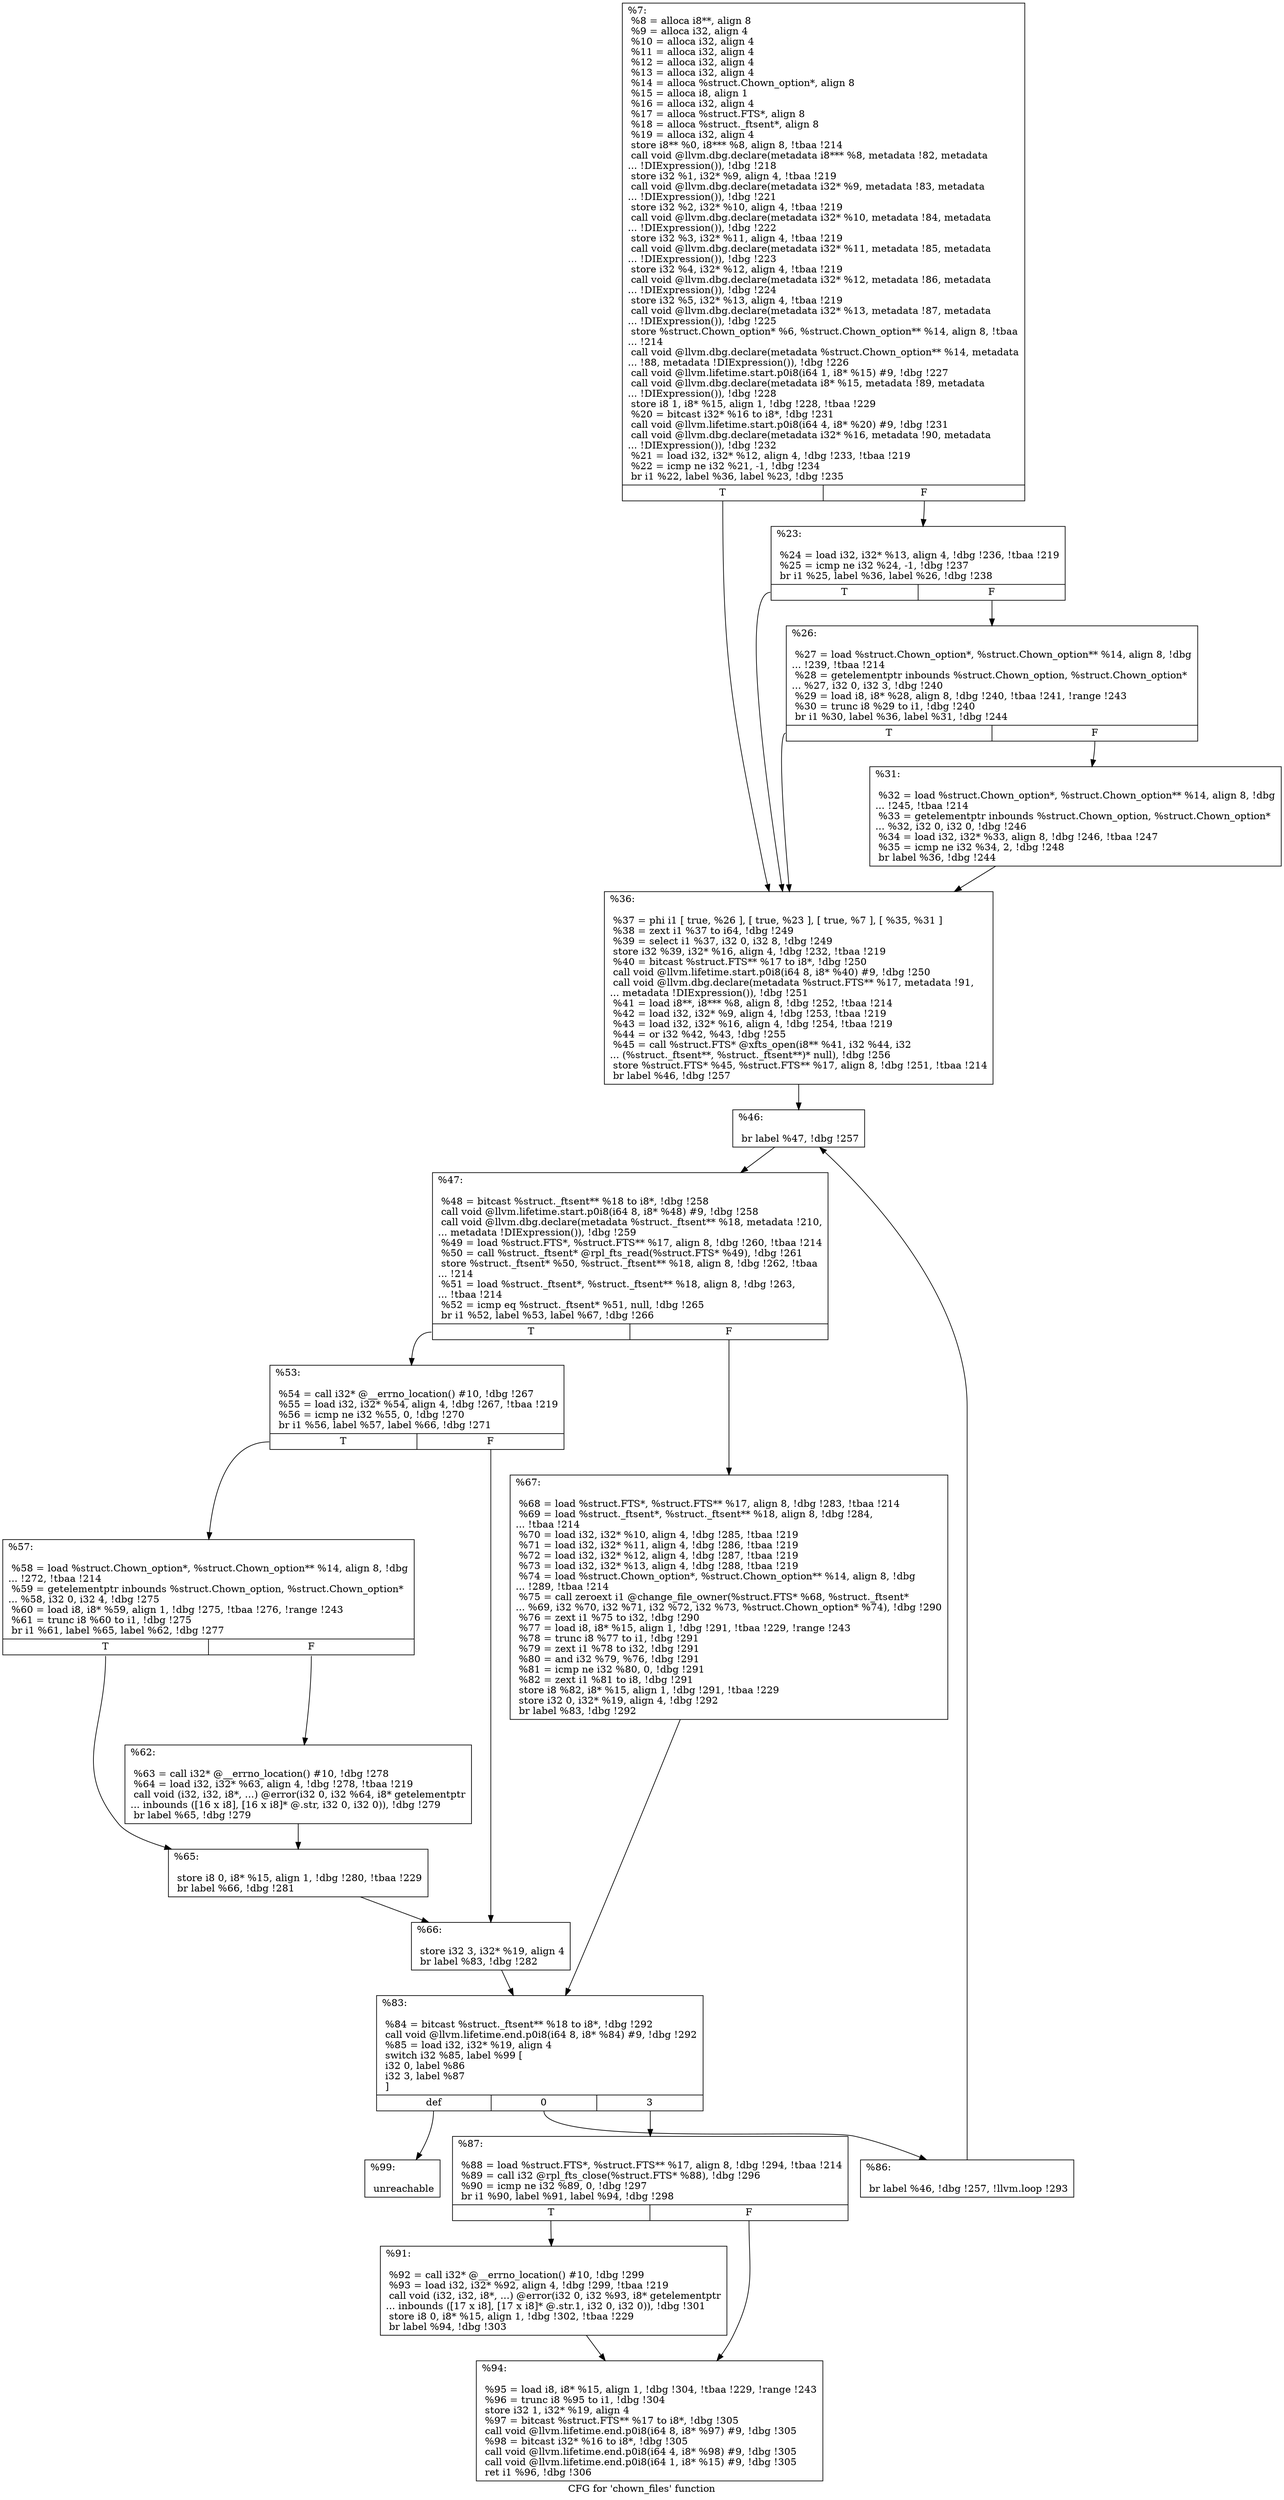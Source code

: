 digraph "CFG for 'chown_files' function" {
	label="CFG for 'chown_files' function";

	Node0x1433b60 [shape=record,label="{%7:\l  %8 = alloca i8**, align 8\l  %9 = alloca i32, align 4\l  %10 = alloca i32, align 4\l  %11 = alloca i32, align 4\l  %12 = alloca i32, align 4\l  %13 = alloca i32, align 4\l  %14 = alloca %struct.Chown_option*, align 8\l  %15 = alloca i8, align 1\l  %16 = alloca i32, align 4\l  %17 = alloca %struct.FTS*, align 8\l  %18 = alloca %struct._ftsent*, align 8\l  %19 = alloca i32, align 4\l  store i8** %0, i8*** %8, align 8, !tbaa !214\l  call void @llvm.dbg.declare(metadata i8*** %8, metadata !82, metadata\l... !DIExpression()), !dbg !218\l  store i32 %1, i32* %9, align 4, !tbaa !219\l  call void @llvm.dbg.declare(metadata i32* %9, metadata !83, metadata\l... !DIExpression()), !dbg !221\l  store i32 %2, i32* %10, align 4, !tbaa !219\l  call void @llvm.dbg.declare(metadata i32* %10, metadata !84, metadata\l... !DIExpression()), !dbg !222\l  store i32 %3, i32* %11, align 4, !tbaa !219\l  call void @llvm.dbg.declare(metadata i32* %11, metadata !85, metadata\l... !DIExpression()), !dbg !223\l  store i32 %4, i32* %12, align 4, !tbaa !219\l  call void @llvm.dbg.declare(metadata i32* %12, metadata !86, metadata\l... !DIExpression()), !dbg !224\l  store i32 %5, i32* %13, align 4, !tbaa !219\l  call void @llvm.dbg.declare(metadata i32* %13, metadata !87, metadata\l... !DIExpression()), !dbg !225\l  store %struct.Chown_option* %6, %struct.Chown_option** %14, align 8, !tbaa\l... !214\l  call void @llvm.dbg.declare(metadata %struct.Chown_option** %14, metadata\l... !88, metadata !DIExpression()), !dbg !226\l  call void @llvm.lifetime.start.p0i8(i64 1, i8* %15) #9, !dbg !227\l  call void @llvm.dbg.declare(metadata i8* %15, metadata !89, metadata\l... !DIExpression()), !dbg !228\l  store i8 1, i8* %15, align 1, !dbg !228, !tbaa !229\l  %20 = bitcast i32* %16 to i8*, !dbg !231\l  call void @llvm.lifetime.start.p0i8(i64 4, i8* %20) #9, !dbg !231\l  call void @llvm.dbg.declare(metadata i32* %16, metadata !90, metadata\l... !DIExpression()), !dbg !232\l  %21 = load i32, i32* %12, align 4, !dbg !233, !tbaa !219\l  %22 = icmp ne i32 %21, -1, !dbg !234\l  br i1 %22, label %36, label %23, !dbg !235\l|{<s0>T|<s1>F}}"];
	Node0x1433b60:s0 -> Node0x1433e60;
	Node0x1433b60:s1 -> Node0x1433d70;
	Node0x1433d70 [shape=record,label="{%23:\l\l  %24 = load i32, i32* %13, align 4, !dbg !236, !tbaa !219\l  %25 = icmp ne i32 %24, -1, !dbg !237\l  br i1 %25, label %36, label %26, !dbg !238\l|{<s0>T|<s1>F}}"];
	Node0x1433d70:s0 -> Node0x1433e60;
	Node0x1433d70:s1 -> Node0x1433dc0;
	Node0x1433dc0 [shape=record,label="{%26:\l\l  %27 = load %struct.Chown_option*, %struct.Chown_option** %14, align 8, !dbg\l... !239, !tbaa !214\l  %28 = getelementptr inbounds %struct.Chown_option, %struct.Chown_option*\l... %27, i32 0, i32 3, !dbg !240\l  %29 = load i8, i8* %28, align 8, !dbg !240, !tbaa !241, !range !243\l  %30 = trunc i8 %29 to i1, !dbg !240\l  br i1 %30, label %36, label %31, !dbg !244\l|{<s0>T|<s1>F}}"];
	Node0x1433dc0:s0 -> Node0x1433e60;
	Node0x1433dc0:s1 -> Node0x1433e10;
	Node0x1433e10 [shape=record,label="{%31:\l\l  %32 = load %struct.Chown_option*, %struct.Chown_option** %14, align 8, !dbg\l... !245, !tbaa !214\l  %33 = getelementptr inbounds %struct.Chown_option, %struct.Chown_option*\l... %32, i32 0, i32 0, !dbg !246\l  %34 = load i32, i32* %33, align 8, !dbg !246, !tbaa !247\l  %35 = icmp ne i32 %34, 2, !dbg !248\l  br label %36, !dbg !244\l}"];
	Node0x1433e10 -> Node0x1433e60;
	Node0x1433e60 [shape=record,label="{%36:\l\l  %37 = phi i1 [ true, %26 ], [ true, %23 ], [ true, %7 ], [ %35, %31 ]\l  %38 = zext i1 %37 to i64, !dbg !249\l  %39 = select i1 %37, i32 0, i32 8, !dbg !249\l  store i32 %39, i32* %16, align 4, !dbg !232, !tbaa !219\l  %40 = bitcast %struct.FTS** %17 to i8*, !dbg !250\l  call void @llvm.lifetime.start.p0i8(i64 8, i8* %40) #9, !dbg !250\l  call void @llvm.dbg.declare(metadata %struct.FTS** %17, metadata !91,\l... metadata !DIExpression()), !dbg !251\l  %41 = load i8**, i8*** %8, align 8, !dbg !252, !tbaa !214\l  %42 = load i32, i32* %9, align 4, !dbg !253, !tbaa !219\l  %43 = load i32, i32* %16, align 4, !dbg !254, !tbaa !219\l  %44 = or i32 %42, %43, !dbg !255\l  %45 = call %struct.FTS* @xfts_open(i8** %41, i32 %44, i32\l... (%struct._ftsent**, %struct._ftsent**)* null), !dbg !256\l  store %struct.FTS* %45, %struct.FTS** %17, align 8, !dbg !251, !tbaa !214\l  br label %46, !dbg !257\l}"];
	Node0x1433e60 -> Node0x1433eb0;
	Node0x1433eb0 [shape=record,label="{%46:\l\l  br label %47, !dbg !257\l}"];
	Node0x1433eb0 -> Node0x1433f00;
	Node0x1433f00 [shape=record,label="{%47:\l\l  %48 = bitcast %struct._ftsent** %18 to i8*, !dbg !258\l  call void @llvm.lifetime.start.p0i8(i64 8, i8* %48) #9, !dbg !258\l  call void @llvm.dbg.declare(metadata %struct._ftsent** %18, metadata !210,\l... metadata !DIExpression()), !dbg !259\l  %49 = load %struct.FTS*, %struct.FTS** %17, align 8, !dbg !260, !tbaa !214\l  %50 = call %struct._ftsent* @rpl_fts_read(%struct.FTS* %49), !dbg !261\l  store %struct._ftsent* %50, %struct._ftsent** %18, align 8, !dbg !262, !tbaa\l... !214\l  %51 = load %struct._ftsent*, %struct._ftsent** %18, align 8, !dbg !263,\l... !tbaa !214\l  %52 = icmp eq %struct._ftsent* %51, null, !dbg !265\l  br i1 %52, label %53, label %67, !dbg !266\l|{<s0>T|<s1>F}}"];
	Node0x1433f00:s0 -> Node0x1433f50;
	Node0x1433f00:s1 -> Node0x14340e0;
	Node0x1433f50 [shape=record,label="{%53:\l\l  %54 = call i32* @__errno_location() #10, !dbg !267\l  %55 = load i32, i32* %54, align 4, !dbg !267, !tbaa !219\l  %56 = icmp ne i32 %55, 0, !dbg !270\l  br i1 %56, label %57, label %66, !dbg !271\l|{<s0>T|<s1>F}}"];
	Node0x1433f50:s0 -> Node0x1433fa0;
	Node0x1433f50:s1 -> Node0x1434090;
	Node0x1433fa0 [shape=record,label="{%57:\l\l  %58 = load %struct.Chown_option*, %struct.Chown_option** %14, align 8, !dbg\l... !272, !tbaa !214\l  %59 = getelementptr inbounds %struct.Chown_option, %struct.Chown_option*\l... %58, i32 0, i32 4, !dbg !275\l  %60 = load i8, i8* %59, align 1, !dbg !275, !tbaa !276, !range !243\l  %61 = trunc i8 %60 to i1, !dbg !275\l  br i1 %61, label %65, label %62, !dbg !277\l|{<s0>T|<s1>F}}"];
	Node0x1433fa0:s0 -> Node0x1434040;
	Node0x1433fa0:s1 -> Node0x1433ff0;
	Node0x1433ff0 [shape=record,label="{%62:\l\l  %63 = call i32* @__errno_location() #10, !dbg !278\l  %64 = load i32, i32* %63, align 4, !dbg !278, !tbaa !219\l  call void (i32, i32, i8*, ...) @error(i32 0, i32 %64, i8* getelementptr\l... inbounds ([16 x i8], [16 x i8]* @.str, i32 0, i32 0)), !dbg !279\l  br label %65, !dbg !279\l}"];
	Node0x1433ff0 -> Node0x1434040;
	Node0x1434040 [shape=record,label="{%65:\l\l  store i8 0, i8* %15, align 1, !dbg !280, !tbaa !229\l  br label %66, !dbg !281\l}"];
	Node0x1434040 -> Node0x1434090;
	Node0x1434090 [shape=record,label="{%66:\l\l  store i32 3, i32* %19, align 4\l  br label %83, !dbg !282\l}"];
	Node0x1434090 -> Node0x1434130;
	Node0x14340e0 [shape=record,label="{%67:\l\l  %68 = load %struct.FTS*, %struct.FTS** %17, align 8, !dbg !283, !tbaa !214\l  %69 = load %struct._ftsent*, %struct._ftsent** %18, align 8, !dbg !284,\l... !tbaa !214\l  %70 = load i32, i32* %10, align 4, !dbg !285, !tbaa !219\l  %71 = load i32, i32* %11, align 4, !dbg !286, !tbaa !219\l  %72 = load i32, i32* %12, align 4, !dbg !287, !tbaa !219\l  %73 = load i32, i32* %13, align 4, !dbg !288, !tbaa !219\l  %74 = load %struct.Chown_option*, %struct.Chown_option** %14, align 8, !dbg\l... !289, !tbaa !214\l  %75 = call zeroext i1 @change_file_owner(%struct.FTS* %68, %struct._ftsent*\l... %69, i32 %70, i32 %71, i32 %72, i32 %73, %struct.Chown_option* %74), !dbg !290\l  %76 = zext i1 %75 to i32, !dbg !290\l  %77 = load i8, i8* %15, align 1, !dbg !291, !tbaa !229, !range !243\l  %78 = trunc i8 %77 to i1, !dbg !291\l  %79 = zext i1 %78 to i32, !dbg !291\l  %80 = and i32 %79, %76, !dbg !291\l  %81 = icmp ne i32 %80, 0, !dbg !291\l  %82 = zext i1 %81 to i8, !dbg !291\l  store i8 %82, i8* %15, align 1, !dbg !291, !tbaa !229\l  store i32 0, i32* %19, align 4, !dbg !292\l  br label %83, !dbg !292\l}"];
	Node0x14340e0 -> Node0x1434130;
	Node0x1434130 [shape=record,label="{%83:\l\l  %84 = bitcast %struct._ftsent** %18 to i8*, !dbg !292\l  call void @llvm.lifetime.end.p0i8(i64 8, i8* %84) #9, !dbg !292\l  %85 = load i32, i32* %19, align 4\l  switch i32 %85, label %99 [\l    i32 0, label %86\l    i32 3, label %87\l  ]\l|{<s0>def|<s1>0|<s2>3}}"];
	Node0x1434130:s0 -> Node0x14342c0;
	Node0x1434130:s1 -> Node0x1434180;
	Node0x1434130:s2 -> Node0x14341d0;
	Node0x1434180 [shape=record,label="{%86:\l\l  br label %46, !dbg !257, !llvm.loop !293\l}"];
	Node0x1434180 -> Node0x1433eb0;
	Node0x14341d0 [shape=record,label="{%87:\l\l  %88 = load %struct.FTS*, %struct.FTS** %17, align 8, !dbg !294, !tbaa !214\l  %89 = call i32 @rpl_fts_close(%struct.FTS* %88), !dbg !296\l  %90 = icmp ne i32 %89, 0, !dbg !297\l  br i1 %90, label %91, label %94, !dbg !298\l|{<s0>T|<s1>F}}"];
	Node0x14341d0:s0 -> Node0x1434220;
	Node0x14341d0:s1 -> Node0x1434270;
	Node0x1434220 [shape=record,label="{%91:\l\l  %92 = call i32* @__errno_location() #10, !dbg !299\l  %93 = load i32, i32* %92, align 4, !dbg !299, !tbaa !219\l  call void (i32, i32, i8*, ...) @error(i32 0, i32 %93, i8* getelementptr\l... inbounds ([17 x i8], [17 x i8]* @.str.1, i32 0, i32 0)), !dbg !301\l  store i8 0, i8* %15, align 1, !dbg !302, !tbaa !229\l  br label %94, !dbg !303\l}"];
	Node0x1434220 -> Node0x1434270;
	Node0x1434270 [shape=record,label="{%94:\l\l  %95 = load i8, i8* %15, align 1, !dbg !304, !tbaa !229, !range !243\l  %96 = trunc i8 %95 to i1, !dbg !304\l  store i32 1, i32* %19, align 4\l  %97 = bitcast %struct.FTS** %17 to i8*, !dbg !305\l  call void @llvm.lifetime.end.p0i8(i64 8, i8* %97) #9, !dbg !305\l  %98 = bitcast i32* %16 to i8*, !dbg !305\l  call void @llvm.lifetime.end.p0i8(i64 4, i8* %98) #9, !dbg !305\l  call void @llvm.lifetime.end.p0i8(i64 1, i8* %15) #9, !dbg !305\l  ret i1 %96, !dbg !306\l}"];
	Node0x14342c0 [shape=record,label="{%99:\l\l  unreachable\l}"];
}
